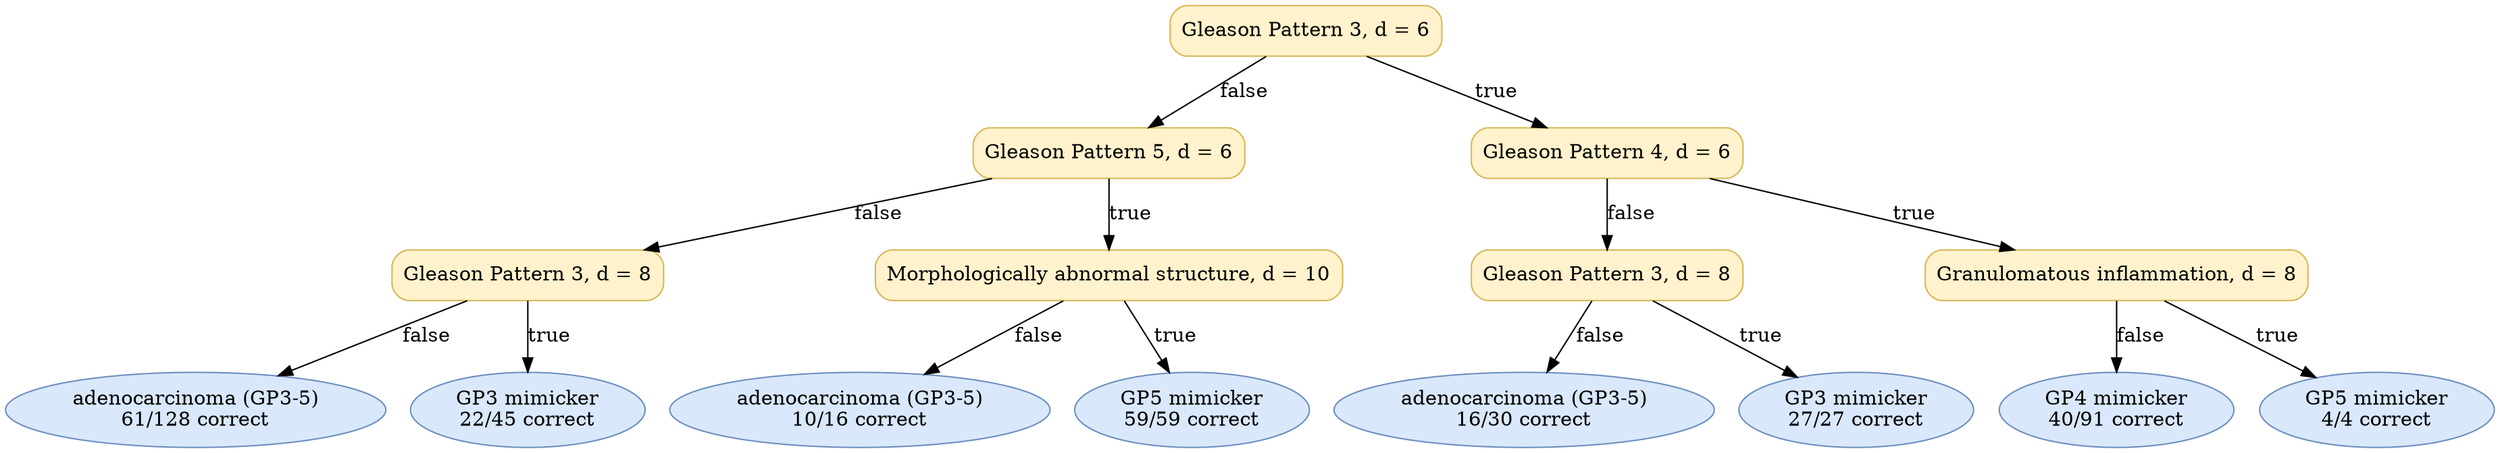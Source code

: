 digraph "DT" {
fontname="Times-Roman";
label="";
node [fontname="Times-Roman"];
Node1 [color="#D6B656", fillcolor="#FFF2CC", label="Gleason Pattern 3, d = 6", shape="box", style="rounded,filled"];
Node2 [color="#D6B656", fillcolor="#FFF2CC", label="Gleason Pattern 5, d = 6", shape="box", style="rounded,filled"];
Node3 [color="#D6B656", fillcolor="#FFF2CC", label="Gleason Pattern 3, d = 8", shape="box", style="rounded,filled"];
Node4 [color="#6C8EBF", fillcolor="#DAE8FC", label=<adenocarcinoma (GP3-5)<br/>61/128 correct>, shape="ellipse", style="rounded,filled"];
Node5 [color="#6C8EBF", fillcolor="#DAE8FC", label=<GP3 mimicker<br/>22/45 correct>, shape="ellipse", style="rounded,filled"];
Node6 [color="#D6B656", fillcolor="#FFF2CC", label="Morphologically abnormal structure, d = 10", shape="box", style="rounded,filled"];
Node7 [color="#6C8EBF", fillcolor="#DAE8FC", label=<adenocarcinoma (GP3-5)<br/>10/16 correct>, shape="ellipse", style="rounded,filled"];
Node8 [color="#6C8EBF", fillcolor="#DAE8FC", label=<GP5 mimicker<br/>59/59 correct>, shape="ellipse", style="rounded,filled"];
Node9 [color="#D6B656", fillcolor="#FFF2CC", label="Gleason Pattern 4, d = 6", shape="box", style="rounded,filled"];
Node10 [color="#D6B656", fillcolor="#FFF2CC", label="Gleason Pattern 3, d = 8", shape="box", style="rounded,filled"];
Node11 [color="#6C8EBF", fillcolor="#DAE8FC", label=<adenocarcinoma (GP3-5)<br/>16/30 correct>, shape="ellipse", style="rounded,filled"];
Node12 [color="#6C8EBF", fillcolor="#DAE8FC", label=<GP3 mimicker<br/>27/27 correct>, shape="ellipse", style="rounded,filled"];
Node13 [color="#D6B656", fillcolor="#FFF2CC", label="Granulomatous inflammation, d = 8", shape="box", style="rounded,filled"];
Node14 [color="#6C8EBF", fillcolor="#DAE8FC", label=<GP4 mimicker<br/>40/91 correct>, shape="ellipse", style="rounded,filled"];
Node15 [color="#6C8EBF", fillcolor="#DAE8FC", label=<GP5 mimicker<br/>4/4 correct>, shape="ellipse", style="rounded,filled"];
Node1 -> Node2  [key=0, label="false"];
Node1 -> Node9  [key=0, label="true"];
Node2 -> Node3  [key=0, label="false"];
Node2 -> Node6  [key=0, label="true"];
Node3 -> Node4  [key=0, label="false"];
Node3 -> Node5  [key=0, label="true"];
Node6 -> Node7  [key=0, label="false"];
Node6 -> Node8  [key=0, label="true"];
Node9 -> Node10  [key=0, label="false"];
Node9 -> Node13  [key=0, label="true"];
Node10 -> Node11  [key=0, label="false"];
Node10 -> Node12  [key=0, label="true"];
Node13 -> Node14  [key=0, label="false"];
Node13 -> Node15  [key=0, label="true"];
}
